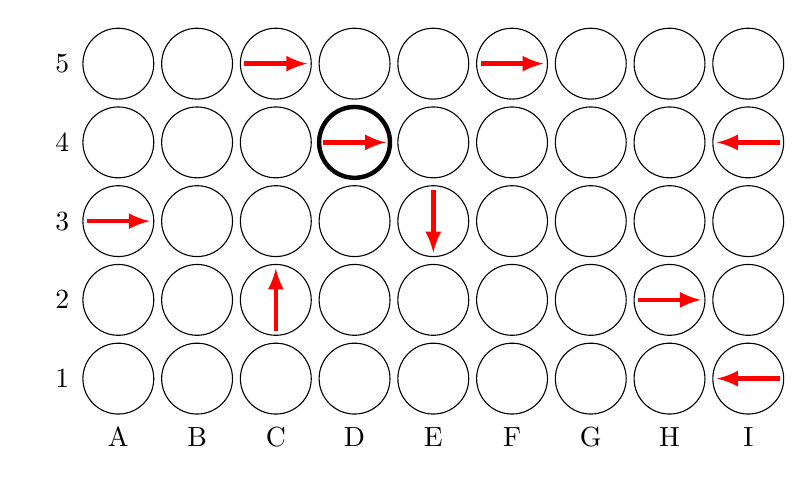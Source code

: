 \tikzstyle{line} = [draw, ultra thick]
\tikzstyle{arrow} = [->,>=latex, red,ultra thick]
\begin{tikzpicture}


% Start
\draw[ultra thick] (4.5,4.5) circle (0.45);

% Grille
%\draw[step=1.0, black] (1,1) grid (10,6);

\foreach \x in {1,...,9}{
  \foreach \y in {1,...,5}{
    \draw (\x+0.5,\y+0.5) circle (0.45);
  }
}

% Labels
\foreach \x/\L in {1/A, 2/B, 3/C, 4/D, 5/E, 6/F, 7/G, 8/H, 9/I}{
  \node[below] at (\x+0.5,1) {\L};
}
\foreach \y/\L in {1/1,2/2,3/3,4/4,5/5}{
  \node[left] at (1,\y+0.5) {\L};
}

% %%%%%%%%%%%%%%%%%%%%%%%%%%%%

\draw[arrow] (8.1,2.5)--++(0.8,0);
\draw[arrow] (3.5,2.1)--++(0,0.8);
\draw[arrow] (9.9,1.5)--++(-0.8,0);
\draw[arrow] (5.5,3.9)--++(0,-0.8);
\draw[arrow] (4.1,4.5)--++(0.8,0);
\draw[arrow] (1.1,3.5)--++(0.8,0);
\draw[arrow] (9.9,4.5)--++(-0.8,0);
\draw[arrow] (3.1,5.5)--++(0.8,0);
\draw[arrow] (6.1,5.5)--++(0.8,0);
%%%%%%%%%%%%%%%%%%%%%%%%%%%%
\end{tikzpicture}